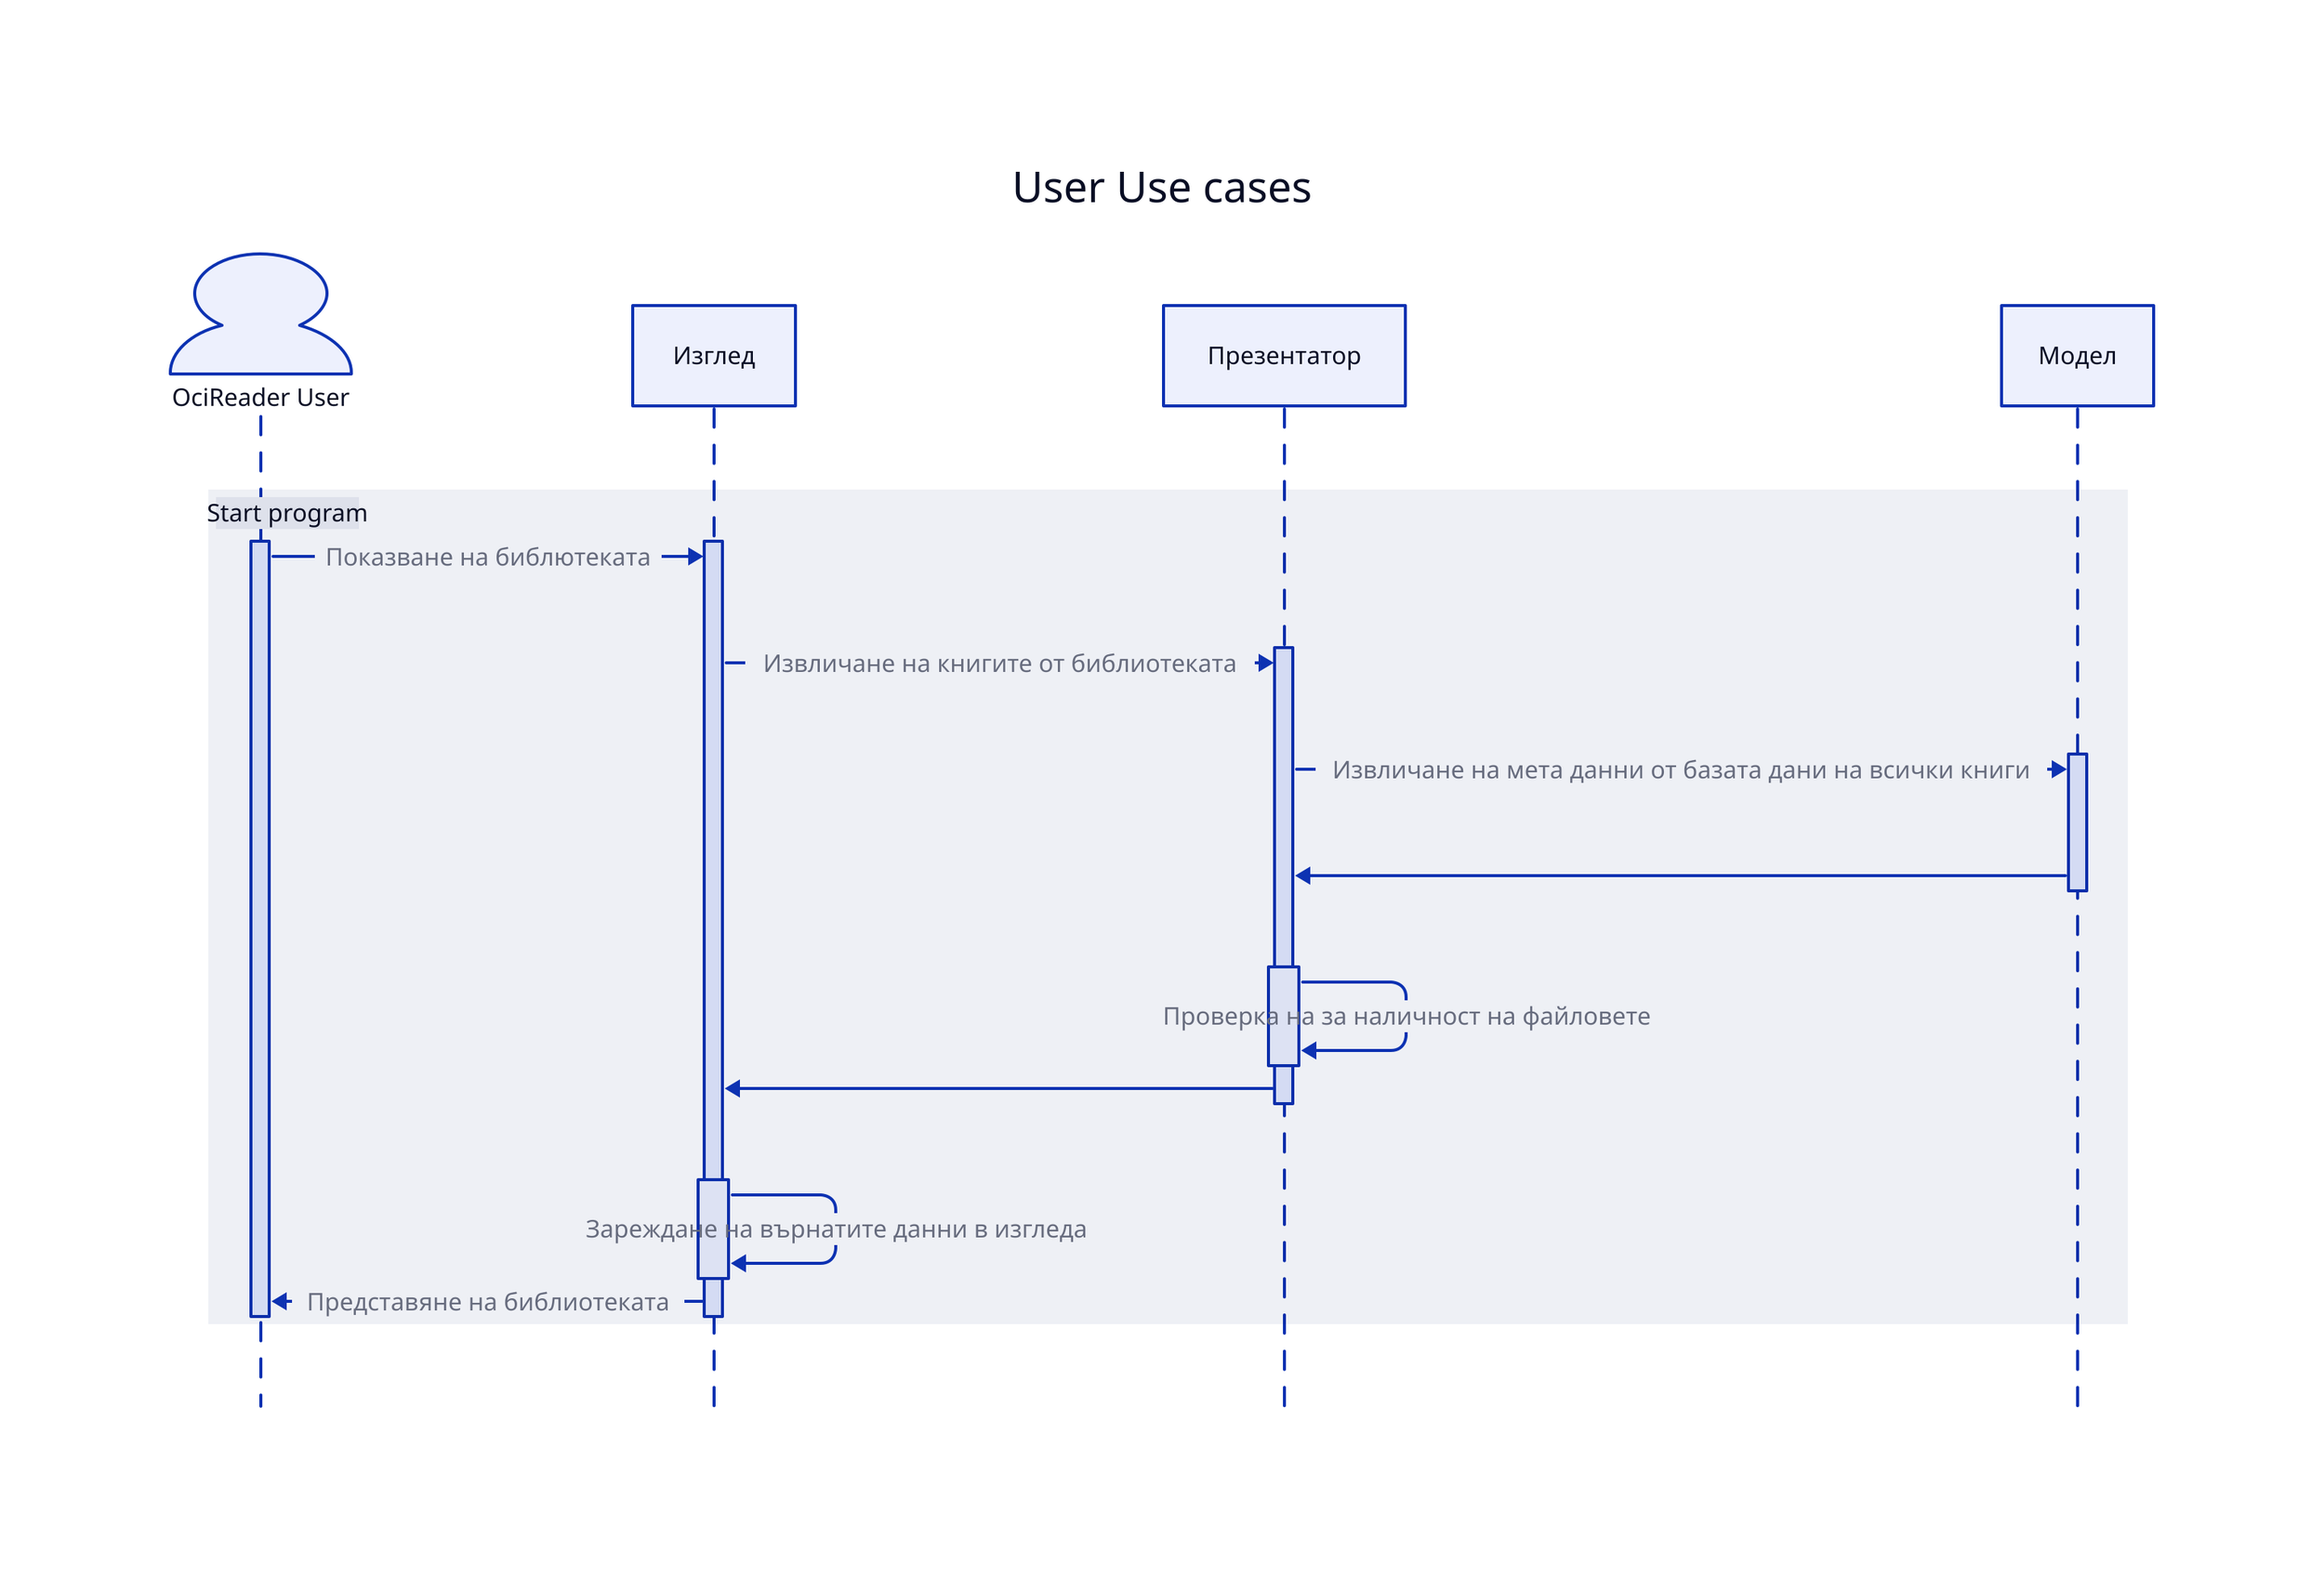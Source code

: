 "User Use cases": {
  shape: sequence_diagram
  user: {
    label: OciReader User
    shape: person
  }
  layer1: {
    label: Изглед
  }
  layer2: {
    label: Презентатор
  }
  layer3: {
    label: Модел
  }
  "Start program": {
    user.start -> layer1.start: Показване на библютеката\n
    layer1.start -> layer2.start: Извличане на книгите от библиотеката\n
    layer2.start -> layer3.start: Извличане на мета данни от базата дани на всички книги
    layer3.start -> layer2.start
    layer2.start.file_check -> layer2.start.file_check: Проверка на за наличност на файловете\n
    layer2.start -> layer1.start
    layer1.start.generate_view -> layer1.start.generate_view: Зареждане на върнатите данни в изгледа\n
    layer1.start -> user.start: Представяне на библиотеката\n
  }
}

